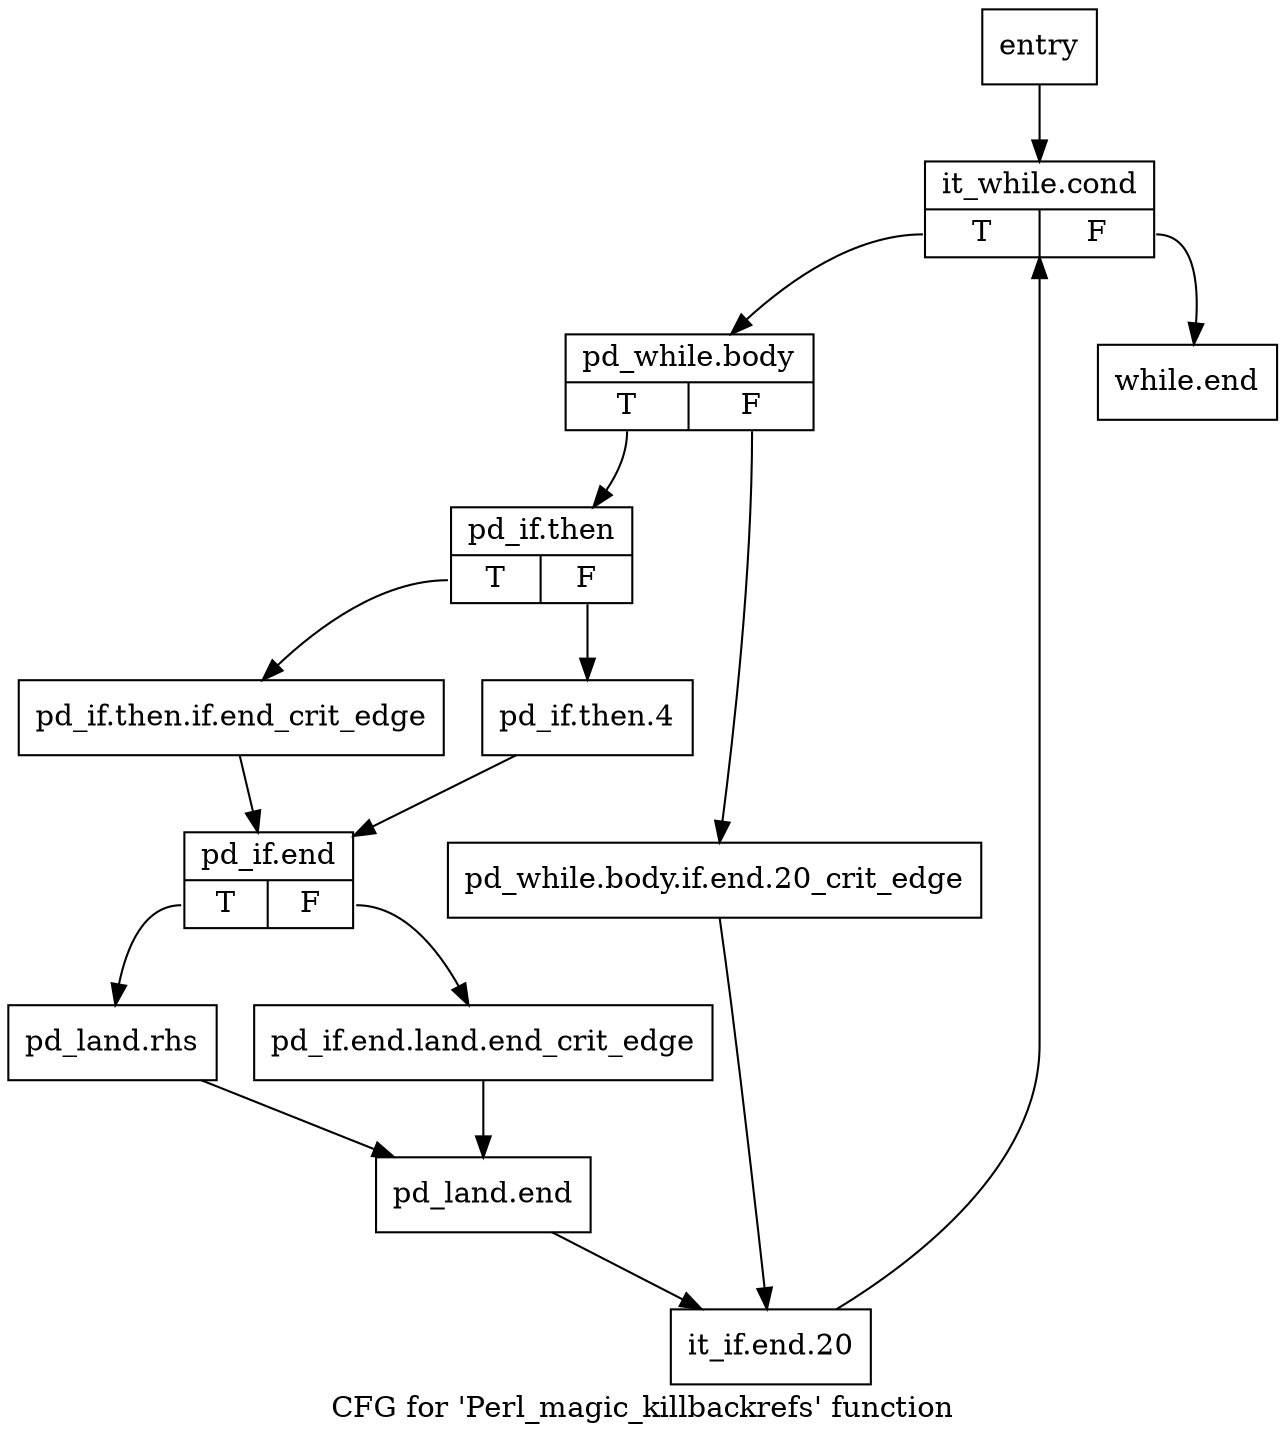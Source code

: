 digraph "CFG for 'Perl_magic_killbackrefs' function" {
	label="CFG for 'Perl_magic_killbackrefs' function";

	Node0x2735450 [shape=record,label="{entry}"];
	Node0x2735450 -> Node0x27354a0;
	Node0x27354a0 [shape=record,label="{it_while.cond|{<s0>T|<s1>F}}"];
	Node0x27354a0:s0 -> Node0x27354f0;
	Node0x27354a0:s1 -> Node0x27369a0;
	Node0x27354f0 [shape=record,label="{pd_while.body|{<s0>T|<s1>F}}"];
	Node0x27354f0:s0 -> Node0x2735590;
	Node0x27354f0:s1 -> Node0x2735540;
	Node0x2735540 [shape=record,label="{pd_while.body.if.end.20_crit_edge}"];
	Node0x2735540 -> Node0x2736950;
	Node0x2735590 [shape=record,label="{pd_if.then|{<s0>T|<s1>F}}"];
	Node0x2735590:s0 -> Node0x27355e0;
	Node0x2735590:s1 -> Node0x2735630;
	Node0x27355e0 [shape=record,label="{pd_if.then.if.end_crit_edge}"];
	Node0x27355e0 -> Node0x2735680;
	Node0x2735630 [shape=record,label="{pd_if.then.4}"];
	Node0x2735630 -> Node0x2735680;
	Node0x2735680 [shape=record,label="{pd_if.end|{<s0>T|<s1>F}}"];
	Node0x2735680:s0 -> Node0x27368b0;
	Node0x2735680:s1 -> Node0x27356d0;
	Node0x27356d0 [shape=record,label="{pd_if.end.land.end_crit_edge}"];
	Node0x27356d0 -> Node0x2736900;
	Node0x27368b0 [shape=record,label="{pd_land.rhs}"];
	Node0x27368b0 -> Node0x2736900;
	Node0x2736900 [shape=record,label="{pd_land.end}"];
	Node0x2736900 -> Node0x2736950;
	Node0x2736950 [shape=record,label="{it_if.end.20}"];
	Node0x2736950 -> Node0x27354a0;
	Node0x27369a0 [shape=record,label="{while.end}"];
}
